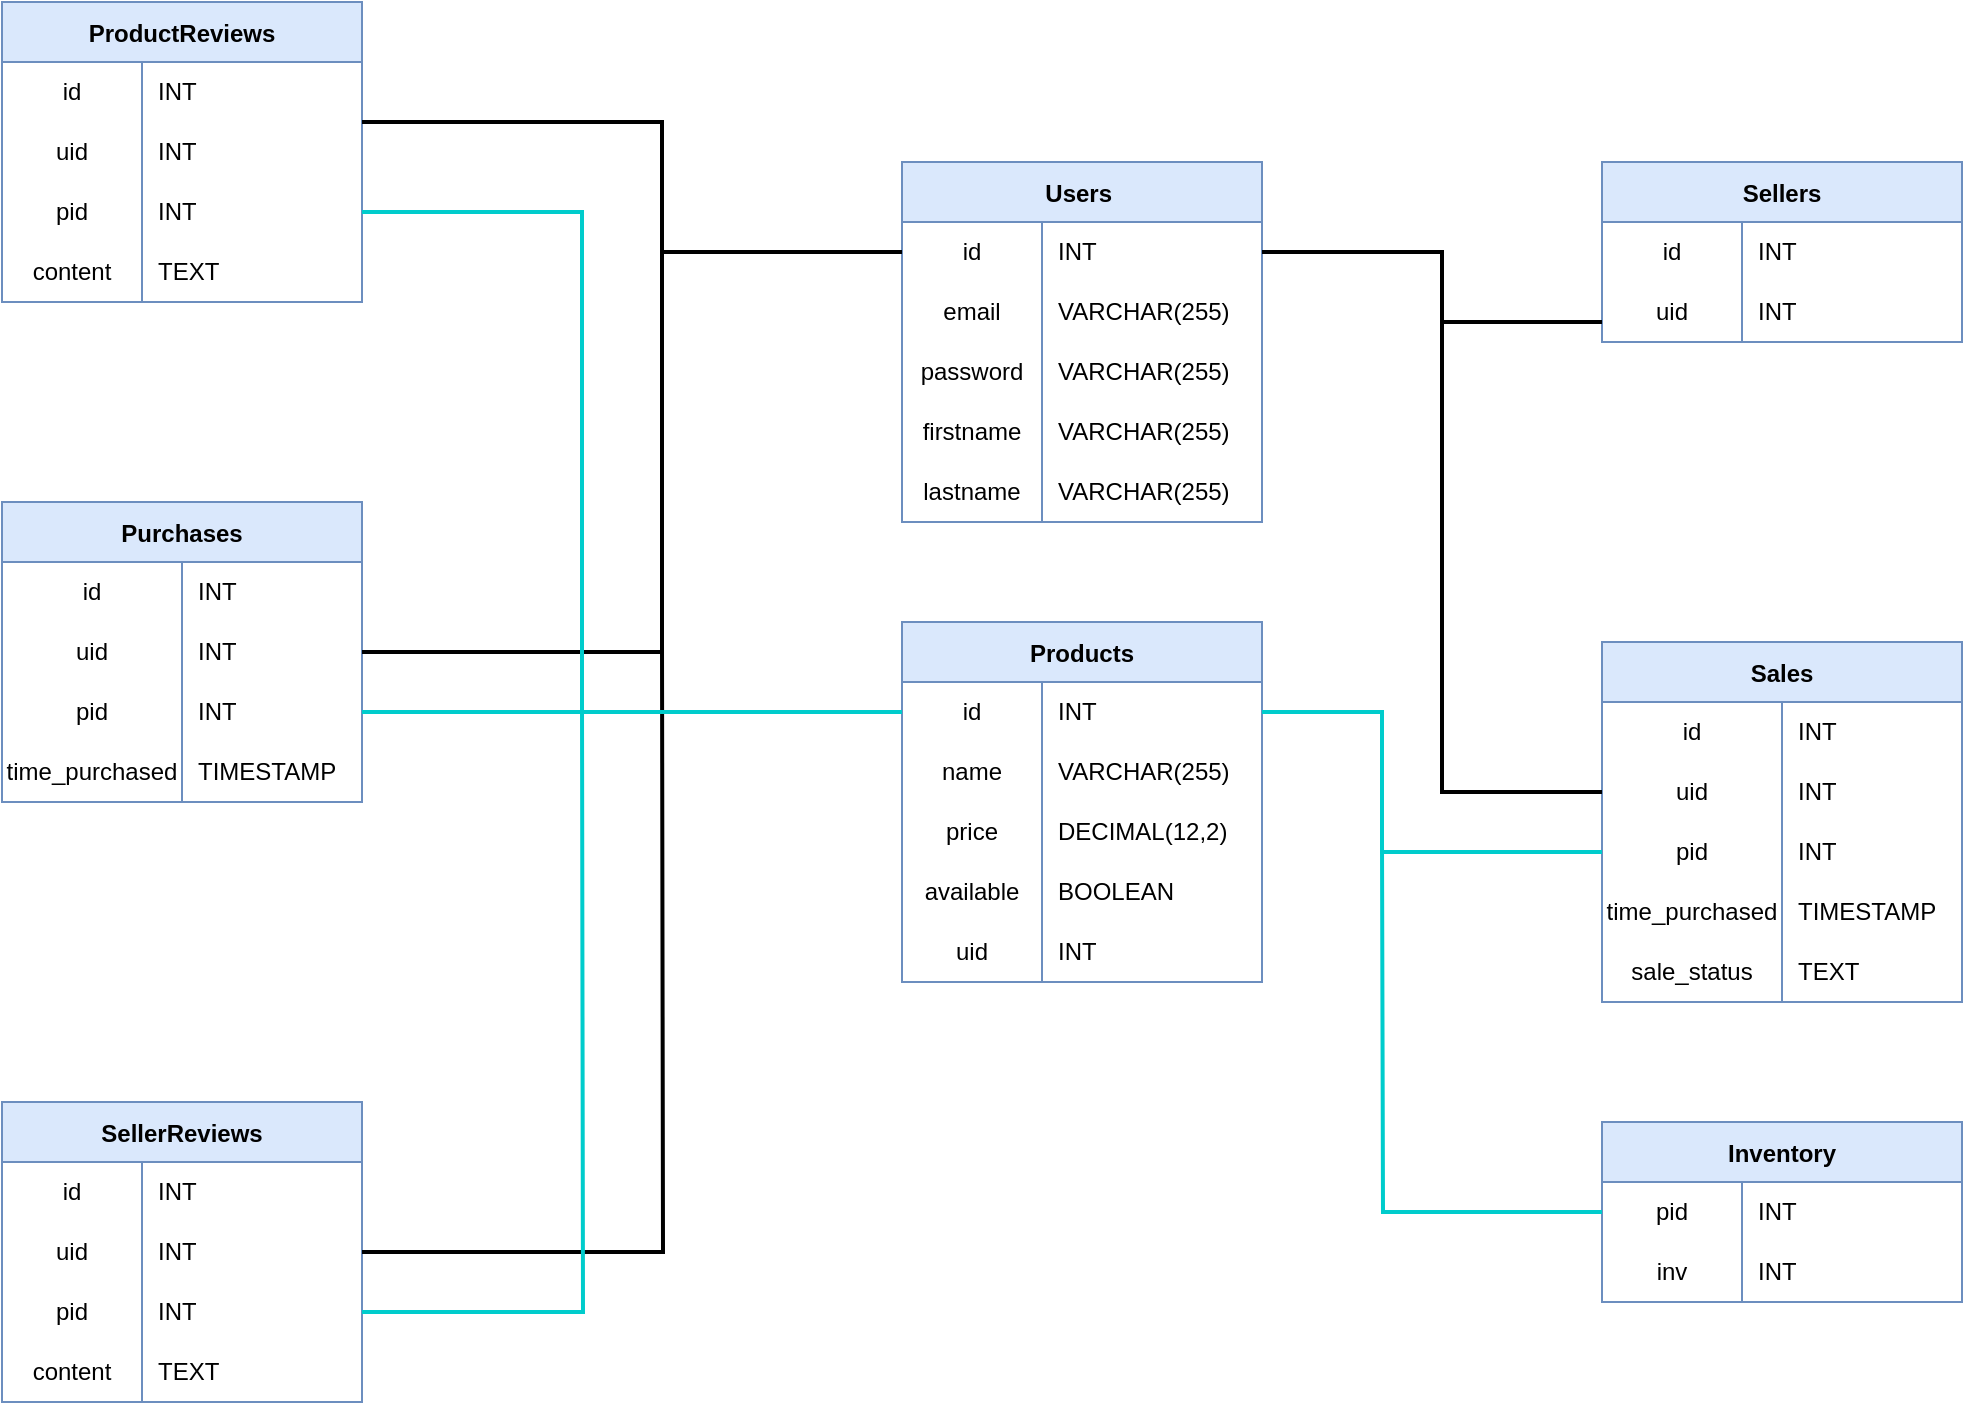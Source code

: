 <mxfile version="17.1.5" type="device"><diagram id="ZaEdLcgg36gZG8djx-GC" name="Page-1"><mxGraphModel dx="1422" dy="794" grid="1" gridSize="10" guides="1" tooltips="1" connect="1" arrows="1" fold="1" page="1" pageScale="1" pageWidth="827" pageHeight="1169" math="0" shadow="0"><root><mxCell id="0"/><mxCell id="1" parent="0"/><mxCell id="flQWHMRXKo0_DChCPyTn-26" value="Users " style="shape=table;startSize=30;container=1;collapsible=0;childLayout=tableLayout;fixedRows=1;rowLines=0;fontStyle=1;fillColor=#dae8fc;strokeColor=#6c8ebf;" parent="1" vertex="1"><mxGeometry x="540" y="90" width="180" height="180" as="geometry"/></mxCell><mxCell id="flQWHMRXKo0_DChCPyTn-27" value="" style="shape=tableRow;horizontal=0;startSize=0;swimlaneHead=0;swimlaneBody=0;top=0;left=0;bottom=0;right=0;collapsible=0;dropTarget=0;fillColor=none;points=[[0,0.5],[1,0.5]];portConstraint=eastwest;" parent="flQWHMRXKo0_DChCPyTn-26" vertex="1"><mxGeometry y="30" width="180" height="30" as="geometry"/></mxCell><mxCell id="flQWHMRXKo0_DChCPyTn-28" value="id" style="shape=partialRectangle;html=1;whiteSpace=wrap;connectable=0;fillColor=none;top=0;left=0;bottom=0;right=0;overflow=hidden;pointerEvents=1;" parent="flQWHMRXKo0_DChCPyTn-27" vertex="1"><mxGeometry width="70" height="30" as="geometry"><mxRectangle width="70" height="30" as="alternateBounds"/></mxGeometry></mxCell><mxCell id="flQWHMRXKo0_DChCPyTn-29" value="INT&lt;span style=&quot;white-space: pre&quot;&gt;&#9;&lt;/span&gt;" style="shape=partialRectangle;html=1;whiteSpace=wrap;connectable=0;fillColor=none;top=0;left=0;bottom=0;right=0;align=left;spacingLeft=6;overflow=hidden;" parent="flQWHMRXKo0_DChCPyTn-27" vertex="1"><mxGeometry x="70" width="110" height="30" as="geometry"><mxRectangle width="110" height="30" as="alternateBounds"/></mxGeometry></mxCell><mxCell id="flQWHMRXKo0_DChCPyTn-30" value="" style="shape=tableRow;horizontal=0;startSize=0;swimlaneHead=0;swimlaneBody=0;top=0;left=0;bottom=0;right=0;collapsible=0;dropTarget=0;fillColor=none;points=[[0,0.5],[1,0.5]];portConstraint=eastwest;" parent="flQWHMRXKo0_DChCPyTn-26" vertex="1"><mxGeometry y="60" width="180" height="30" as="geometry"/></mxCell><mxCell id="flQWHMRXKo0_DChCPyTn-31" value="email" style="shape=partialRectangle;html=1;whiteSpace=wrap;connectable=0;fillColor=none;top=0;left=0;bottom=0;right=0;overflow=hidden;" parent="flQWHMRXKo0_DChCPyTn-30" vertex="1"><mxGeometry width="70" height="30" as="geometry"><mxRectangle width="70" height="30" as="alternateBounds"/></mxGeometry></mxCell><mxCell id="flQWHMRXKo0_DChCPyTn-32" value="VARCHAR(255)" style="shape=partialRectangle;html=1;whiteSpace=wrap;connectable=0;fillColor=none;top=0;left=0;bottom=0;right=0;align=left;spacingLeft=6;overflow=hidden;" parent="flQWHMRXKo0_DChCPyTn-30" vertex="1"><mxGeometry x="70" width="110" height="30" as="geometry"><mxRectangle width="110" height="30" as="alternateBounds"/></mxGeometry></mxCell><mxCell id="flQWHMRXKo0_DChCPyTn-33" value="" style="shape=tableRow;horizontal=0;startSize=0;swimlaneHead=0;swimlaneBody=0;top=0;left=0;bottom=0;right=0;collapsible=0;dropTarget=0;fillColor=none;points=[[0,0.5],[1,0.5]];portConstraint=eastwest;" parent="flQWHMRXKo0_DChCPyTn-26" vertex="1"><mxGeometry y="90" width="180" height="30" as="geometry"/></mxCell><mxCell id="flQWHMRXKo0_DChCPyTn-34" value="password" style="shape=partialRectangle;html=1;whiteSpace=wrap;connectable=0;fillColor=none;top=0;left=0;bottom=0;right=0;overflow=hidden;" parent="flQWHMRXKo0_DChCPyTn-33" vertex="1"><mxGeometry width="70" height="30" as="geometry"><mxRectangle width="70" height="30" as="alternateBounds"/></mxGeometry></mxCell><mxCell id="flQWHMRXKo0_DChCPyTn-35" value="VARCHAR(255)" style="shape=partialRectangle;html=1;whiteSpace=wrap;connectable=0;fillColor=none;top=0;left=0;bottom=0;right=0;align=left;spacingLeft=6;overflow=hidden;" parent="flQWHMRXKo0_DChCPyTn-33" vertex="1"><mxGeometry x="70" width="110" height="30" as="geometry"><mxRectangle width="110" height="30" as="alternateBounds"/></mxGeometry></mxCell><mxCell id="flQWHMRXKo0_DChCPyTn-36" style="shape=tableRow;horizontal=0;startSize=0;swimlaneHead=0;swimlaneBody=0;top=0;left=0;bottom=0;right=0;collapsible=0;dropTarget=0;fillColor=none;points=[[0,0.5],[1,0.5]];portConstraint=eastwest;" parent="flQWHMRXKo0_DChCPyTn-26" vertex="1"><mxGeometry y="120" width="180" height="30" as="geometry"/></mxCell><mxCell id="flQWHMRXKo0_DChCPyTn-37" value="firstname" style="shape=partialRectangle;html=1;whiteSpace=wrap;connectable=0;fillColor=none;top=0;left=0;bottom=0;right=0;overflow=hidden;" parent="flQWHMRXKo0_DChCPyTn-36" vertex="1"><mxGeometry width="70" height="30" as="geometry"><mxRectangle width="70" height="30" as="alternateBounds"/></mxGeometry></mxCell><mxCell id="flQWHMRXKo0_DChCPyTn-38" value="VARCHAR(255)" style="shape=partialRectangle;html=1;whiteSpace=wrap;connectable=0;fillColor=none;top=0;left=0;bottom=0;right=0;align=left;spacingLeft=6;overflow=hidden;" parent="flQWHMRXKo0_DChCPyTn-36" vertex="1"><mxGeometry x="70" width="110" height="30" as="geometry"><mxRectangle width="110" height="30" as="alternateBounds"/></mxGeometry></mxCell><mxCell id="flQWHMRXKo0_DChCPyTn-39" style="shape=tableRow;horizontal=0;startSize=0;swimlaneHead=0;swimlaneBody=0;top=0;left=0;bottom=0;right=0;collapsible=0;dropTarget=0;fillColor=none;points=[[0,0.5],[1,0.5]];portConstraint=eastwest;" parent="flQWHMRXKo0_DChCPyTn-26" vertex="1"><mxGeometry y="150" width="180" height="30" as="geometry"/></mxCell><mxCell id="flQWHMRXKo0_DChCPyTn-40" value="lastname" style="shape=partialRectangle;html=1;whiteSpace=wrap;connectable=0;fillColor=none;top=0;left=0;bottom=0;right=0;overflow=hidden;" parent="flQWHMRXKo0_DChCPyTn-39" vertex="1"><mxGeometry width="70" height="30" as="geometry"><mxRectangle width="70" height="30" as="alternateBounds"/></mxGeometry></mxCell><mxCell id="flQWHMRXKo0_DChCPyTn-41" value="VARCHAR(255)" style="shape=partialRectangle;html=1;whiteSpace=wrap;connectable=0;fillColor=none;top=0;left=0;bottom=0;right=0;align=left;spacingLeft=6;overflow=hidden;" parent="flQWHMRXKo0_DChCPyTn-39" vertex="1"><mxGeometry x="70" width="110" height="30" as="geometry"><mxRectangle width="110" height="30" as="alternateBounds"/></mxGeometry></mxCell><mxCell id="flQWHMRXKo0_DChCPyTn-52" value="Purchases" style="shape=table;startSize=30;container=1;collapsible=0;childLayout=tableLayout;fixedRows=1;rowLines=0;fontStyle=1;fillColor=#dae8fc;strokeColor=#6c8ebf;" parent="1" vertex="1"><mxGeometry x="90" y="260" width="180" height="150" as="geometry"/></mxCell><mxCell id="flQWHMRXKo0_DChCPyTn-53" value="" style="shape=tableRow;horizontal=0;startSize=0;swimlaneHead=0;swimlaneBody=0;top=0;left=0;bottom=0;right=0;collapsible=0;dropTarget=0;fillColor=none;points=[[0,0.5],[1,0.5]];portConstraint=eastwest;" parent="flQWHMRXKo0_DChCPyTn-52" vertex="1"><mxGeometry y="30" width="180" height="30" as="geometry"/></mxCell><mxCell id="flQWHMRXKo0_DChCPyTn-54" value="id" style="shape=partialRectangle;html=1;whiteSpace=wrap;connectable=0;fillColor=none;top=0;left=0;bottom=0;right=0;overflow=hidden;pointerEvents=1;" parent="flQWHMRXKo0_DChCPyTn-53" vertex="1"><mxGeometry width="90" height="30" as="geometry"><mxRectangle width="90" height="30" as="alternateBounds"/></mxGeometry></mxCell><mxCell id="flQWHMRXKo0_DChCPyTn-55" value="INT&lt;span style=&quot;white-space: pre&quot;&gt;&#9;&lt;/span&gt;" style="shape=partialRectangle;html=1;whiteSpace=wrap;connectable=0;fillColor=none;top=0;left=0;bottom=0;right=0;align=left;spacingLeft=6;overflow=hidden;" parent="flQWHMRXKo0_DChCPyTn-53" vertex="1"><mxGeometry x="90" width="90" height="30" as="geometry"><mxRectangle width="90" height="30" as="alternateBounds"/></mxGeometry></mxCell><mxCell id="flQWHMRXKo0_DChCPyTn-56" value="" style="shape=tableRow;horizontal=0;startSize=0;swimlaneHead=0;swimlaneBody=0;top=0;left=0;bottom=0;right=0;collapsible=0;dropTarget=0;fillColor=none;points=[[0,0.5],[1,0.5]];portConstraint=eastwest;" parent="flQWHMRXKo0_DChCPyTn-52" vertex="1"><mxGeometry y="60" width="180" height="30" as="geometry"/></mxCell><mxCell id="flQWHMRXKo0_DChCPyTn-57" value="uid" style="shape=partialRectangle;html=1;whiteSpace=wrap;connectable=0;fillColor=none;top=0;left=0;bottom=0;right=0;overflow=hidden;" parent="flQWHMRXKo0_DChCPyTn-56" vertex="1"><mxGeometry width="90" height="30" as="geometry"><mxRectangle width="90" height="30" as="alternateBounds"/></mxGeometry></mxCell><mxCell id="flQWHMRXKo0_DChCPyTn-58" value="INT" style="shape=partialRectangle;html=1;whiteSpace=wrap;connectable=0;fillColor=none;top=0;left=0;bottom=0;right=0;align=left;spacingLeft=6;overflow=hidden;" parent="flQWHMRXKo0_DChCPyTn-56" vertex="1"><mxGeometry x="90" width="90" height="30" as="geometry"><mxRectangle width="90" height="30" as="alternateBounds"/></mxGeometry></mxCell><mxCell id="flQWHMRXKo0_DChCPyTn-59" value="" style="shape=tableRow;horizontal=0;startSize=0;swimlaneHead=0;swimlaneBody=0;top=0;left=0;bottom=0;right=0;collapsible=0;dropTarget=0;fillColor=none;points=[[0,0.5],[1,0.5]];portConstraint=eastwest;" parent="flQWHMRXKo0_DChCPyTn-52" vertex="1"><mxGeometry y="90" width="180" height="30" as="geometry"/></mxCell><mxCell id="flQWHMRXKo0_DChCPyTn-60" value="pid" style="shape=partialRectangle;html=1;whiteSpace=wrap;connectable=0;fillColor=none;top=0;left=0;bottom=0;right=0;overflow=hidden;" parent="flQWHMRXKo0_DChCPyTn-59" vertex="1"><mxGeometry width="90" height="30" as="geometry"><mxRectangle width="90" height="30" as="alternateBounds"/></mxGeometry></mxCell><mxCell id="flQWHMRXKo0_DChCPyTn-61" value="INT" style="shape=partialRectangle;html=1;whiteSpace=wrap;connectable=0;fillColor=none;top=0;left=0;bottom=0;right=0;align=left;spacingLeft=6;overflow=hidden;" parent="flQWHMRXKo0_DChCPyTn-59" vertex="1"><mxGeometry x="90" width="90" height="30" as="geometry"><mxRectangle width="90" height="30" as="alternateBounds"/></mxGeometry></mxCell><mxCell id="flQWHMRXKo0_DChCPyTn-62" style="shape=tableRow;horizontal=0;startSize=0;swimlaneHead=0;swimlaneBody=0;top=0;left=0;bottom=0;right=0;collapsible=0;dropTarget=0;fillColor=none;points=[[0,0.5],[1,0.5]];portConstraint=eastwest;" parent="flQWHMRXKo0_DChCPyTn-52" vertex="1"><mxGeometry y="120" width="180" height="30" as="geometry"/></mxCell><mxCell id="flQWHMRXKo0_DChCPyTn-63" value="time_purchased" style="shape=partialRectangle;html=1;whiteSpace=wrap;connectable=0;fillColor=none;top=0;left=0;bottom=0;right=0;overflow=hidden;" parent="flQWHMRXKo0_DChCPyTn-62" vertex="1"><mxGeometry width="90" height="30" as="geometry"><mxRectangle width="90" height="30" as="alternateBounds"/></mxGeometry></mxCell><mxCell id="flQWHMRXKo0_DChCPyTn-64" value="TIMESTAMP" style="shape=partialRectangle;html=1;whiteSpace=wrap;connectable=0;fillColor=none;top=0;left=0;bottom=0;right=0;align=left;spacingLeft=6;overflow=hidden;" parent="flQWHMRXKo0_DChCPyTn-62" vertex="1"><mxGeometry x="90" width="90" height="30" as="geometry"><mxRectangle width="90" height="30" as="alternateBounds"/></mxGeometry></mxCell><mxCell id="flQWHMRXKo0_DChCPyTn-74" style="edgeStyle=orthogonalEdgeStyle;rounded=0;jumpStyle=none;orthogonalLoop=1;jettySize=auto;html=1;entryX=0;entryY=0.5;entryDx=0;entryDy=0;fontSize=12;endArrow=none;endFill=0;strokeColor=default;strokeWidth=2;exitX=1;exitY=0.5;exitDx=0;exitDy=0;" parent="1" source="flQWHMRXKo0_DChCPyTn-56" target="flQWHMRXKo0_DChCPyTn-27" edge="1"><mxGeometry relative="1" as="geometry"><Array as="points"><mxPoint x="420" y="335"/><mxPoint x="420" y="135"/></Array></mxGeometry></mxCell><mxCell id="flQWHMRXKo0_DChCPyTn-77" value="ProductReviews" style="shape=table;startSize=30;container=1;collapsible=0;childLayout=tableLayout;fixedRows=1;rowLines=0;fontStyle=1;fillColor=#dae8fc;strokeColor=#6c8ebf;" parent="1" vertex="1"><mxGeometry x="90" y="10" width="180" height="150" as="geometry"/></mxCell><mxCell id="flQWHMRXKo0_DChCPyTn-78" value="" style="shape=tableRow;horizontal=0;startSize=0;swimlaneHead=0;swimlaneBody=0;top=0;left=0;bottom=0;right=0;collapsible=0;dropTarget=0;fillColor=none;points=[[0,0.5],[1,0.5]];portConstraint=eastwest;" parent="flQWHMRXKo0_DChCPyTn-77" vertex="1"><mxGeometry y="30" width="180" height="30" as="geometry"/></mxCell><mxCell id="flQWHMRXKo0_DChCPyTn-79" value="id" style="shape=partialRectangle;html=1;whiteSpace=wrap;connectable=0;fillColor=none;top=0;left=0;bottom=0;right=0;overflow=hidden;pointerEvents=1;" parent="flQWHMRXKo0_DChCPyTn-78" vertex="1"><mxGeometry width="70" height="30" as="geometry"><mxRectangle width="70" height="30" as="alternateBounds"/></mxGeometry></mxCell><mxCell id="flQWHMRXKo0_DChCPyTn-80" value="INT&lt;span style=&quot;white-space: pre&quot;&gt;&#9;&lt;/span&gt;" style="shape=partialRectangle;html=1;whiteSpace=wrap;connectable=0;fillColor=none;top=0;left=0;bottom=0;right=0;align=left;spacingLeft=6;overflow=hidden;" parent="flQWHMRXKo0_DChCPyTn-78" vertex="1"><mxGeometry x="70" width="110" height="30" as="geometry"><mxRectangle width="110" height="30" as="alternateBounds"/></mxGeometry></mxCell><mxCell id="flQWHMRXKo0_DChCPyTn-81" value="" style="shape=tableRow;horizontal=0;startSize=0;swimlaneHead=0;swimlaneBody=0;top=0;left=0;bottom=0;right=0;collapsible=0;dropTarget=0;fillColor=none;points=[[0,0.5],[1,0.5]];portConstraint=eastwest;" parent="flQWHMRXKo0_DChCPyTn-77" vertex="1"><mxGeometry y="60" width="180" height="30" as="geometry"/></mxCell><mxCell id="flQWHMRXKo0_DChCPyTn-82" value="uid" style="shape=partialRectangle;html=1;whiteSpace=wrap;connectable=0;fillColor=none;top=0;left=0;bottom=0;right=0;overflow=hidden;" parent="flQWHMRXKo0_DChCPyTn-81" vertex="1"><mxGeometry width="70" height="30" as="geometry"><mxRectangle width="70" height="30" as="alternateBounds"/></mxGeometry></mxCell><mxCell id="flQWHMRXKo0_DChCPyTn-83" value="INT" style="shape=partialRectangle;html=1;whiteSpace=wrap;connectable=0;fillColor=none;top=0;left=0;bottom=0;right=0;align=left;spacingLeft=6;overflow=hidden;" parent="flQWHMRXKo0_DChCPyTn-81" vertex="1"><mxGeometry x="70" width="110" height="30" as="geometry"><mxRectangle width="110" height="30" as="alternateBounds"/></mxGeometry></mxCell><mxCell id="flQWHMRXKo0_DChCPyTn-84" value="" style="shape=tableRow;horizontal=0;startSize=0;swimlaneHead=0;swimlaneBody=0;top=0;left=0;bottom=0;right=0;collapsible=0;dropTarget=0;fillColor=none;points=[[0,0.5],[1,0.5]];portConstraint=eastwest;" parent="flQWHMRXKo0_DChCPyTn-77" vertex="1"><mxGeometry y="90" width="180" height="30" as="geometry"/></mxCell><mxCell id="flQWHMRXKo0_DChCPyTn-85" value="pid" style="shape=partialRectangle;html=1;whiteSpace=wrap;connectable=0;fillColor=none;top=0;left=0;bottom=0;right=0;overflow=hidden;" parent="flQWHMRXKo0_DChCPyTn-84" vertex="1"><mxGeometry width="70" height="30" as="geometry"><mxRectangle width="70" height="30" as="alternateBounds"/></mxGeometry></mxCell><mxCell id="flQWHMRXKo0_DChCPyTn-86" value="INT" style="shape=partialRectangle;html=1;whiteSpace=wrap;connectable=0;fillColor=none;top=0;left=0;bottom=0;right=0;align=left;spacingLeft=6;overflow=hidden;" parent="flQWHMRXKo0_DChCPyTn-84" vertex="1"><mxGeometry x="70" width="110" height="30" as="geometry"><mxRectangle width="110" height="30" as="alternateBounds"/></mxGeometry></mxCell><mxCell id="flQWHMRXKo0_DChCPyTn-87" style="shape=tableRow;horizontal=0;startSize=0;swimlaneHead=0;swimlaneBody=0;top=0;left=0;bottom=0;right=0;collapsible=0;dropTarget=0;fillColor=none;points=[[0,0.5],[1,0.5]];portConstraint=eastwest;" parent="flQWHMRXKo0_DChCPyTn-77" vertex="1"><mxGeometry y="120" width="180" height="30" as="geometry"/></mxCell><mxCell id="flQWHMRXKo0_DChCPyTn-88" value="content" style="shape=partialRectangle;html=1;whiteSpace=wrap;connectable=0;fillColor=none;top=0;left=0;bottom=0;right=0;overflow=hidden;" parent="flQWHMRXKo0_DChCPyTn-87" vertex="1"><mxGeometry width="70" height="30" as="geometry"><mxRectangle width="70" height="30" as="alternateBounds"/></mxGeometry></mxCell><mxCell id="flQWHMRXKo0_DChCPyTn-89" value="TEXT" style="shape=partialRectangle;html=1;whiteSpace=wrap;connectable=0;fillColor=none;top=0;left=0;bottom=0;right=0;align=left;spacingLeft=6;overflow=hidden;" parent="flQWHMRXKo0_DChCPyTn-87" vertex="1"><mxGeometry x="70" width="110" height="30" as="geometry"><mxRectangle width="110" height="30" as="alternateBounds"/></mxGeometry></mxCell><mxCell id="flQWHMRXKo0_DChCPyTn-94" style="edgeStyle=orthogonalEdgeStyle;rounded=0;jumpStyle=none;orthogonalLoop=1;jettySize=auto;html=1;fontSize=12;endArrow=none;endFill=0;strokeColor=default;strokeWidth=2;" parent="1" source="flQWHMRXKo0_DChCPyTn-81" target="flQWHMRXKo0_DChCPyTn-27" edge="1"><mxGeometry relative="1" as="geometry"><Array as="points"><mxPoint x="420" y="70"/><mxPoint x="420" y="135"/></Array></mxGeometry></mxCell><mxCell id="flQWHMRXKo0_DChCPyTn-110" value="SellerReviews" style="shape=table;startSize=30;container=1;collapsible=0;childLayout=tableLayout;fixedRows=1;rowLines=0;fontStyle=1;fillColor=#dae8fc;strokeColor=#6c8ebf;" parent="1" vertex="1"><mxGeometry x="90" y="560" width="180" height="150" as="geometry"/></mxCell><mxCell id="flQWHMRXKo0_DChCPyTn-111" value="" style="shape=tableRow;horizontal=0;startSize=0;swimlaneHead=0;swimlaneBody=0;top=0;left=0;bottom=0;right=0;collapsible=0;dropTarget=0;fillColor=none;points=[[0,0.5],[1,0.5]];portConstraint=eastwest;" parent="flQWHMRXKo0_DChCPyTn-110" vertex="1"><mxGeometry y="30" width="180" height="30" as="geometry"/></mxCell><mxCell id="flQWHMRXKo0_DChCPyTn-112" value="id" style="shape=partialRectangle;html=1;whiteSpace=wrap;connectable=0;fillColor=none;top=0;left=0;bottom=0;right=0;overflow=hidden;pointerEvents=1;" parent="flQWHMRXKo0_DChCPyTn-111" vertex="1"><mxGeometry width="70" height="30" as="geometry"><mxRectangle width="70" height="30" as="alternateBounds"/></mxGeometry></mxCell><mxCell id="flQWHMRXKo0_DChCPyTn-113" value="INT&lt;span style=&quot;white-space: pre&quot;&gt;&#9;&lt;/span&gt;" style="shape=partialRectangle;html=1;whiteSpace=wrap;connectable=0;fillColor=none;top=0;left=0;bottom=0;right=0;align=left;spacingLeft=6;overflow=hidden;" parent="flQWHMRXKo0_DChCPyTn-111" vertex="1"><mxGeometry x="70" width="110" height="30" as="geometry"><mxRectangle width="110" height="30" as="alternateBounds"/></mxGeometry></mxCell><mxCell id="flQWHMRXKo0_DChCPyTn-114" value="" style="shape=tableRow;horizontal=0;startSize=0;swimlaneHead=0;swimlaneBody=0;top=0;left=0;bottom=0;right=0;collapsible=0;dropTarget=0;fillColor=none;points=[[0,0.5],[1,0.5]];portConstraint=eastwest;" parent="flQWHMRXKo0_DChCPyTn-110" vertex="1"><mxGeometry y="60" width="180" height="30" as="geometry"/></mxCell><mxCell id="flQWHMRXKo0_DChCPyTn-115" value="uid" style="shape=partialRectangle;html=1;whiteSpace=wrap;connectable=0;fillColor=none;top=0;left=0;bottom=0;right=0;overflow=hidden;" parent="flQWHMRXKo0_DChCPyTn-114" vertex="1"><mxGeometry width="70" height="30" as="geometry"><mxRectangle width="70" height="30" as="alternateBounds"/></mxGeometry></mxCell><mxCell id="flQWHMRXKo0_DChCPyTn-116" value="INT" style="shape=partialRectangle;html=1;whiteSpace=wrap;connectable=0;fillColor=none;top=0;left=0;bottom=0;right=0;align=left;spacingLeft=6;overflow=hidden;" parent="flQWHMRXKo0_DChCPyTn-114" vertex="1"><mxGeometry x="70" width="110" height="30" as="geometry"><mxRectangle width="110" height="30" as="alternateBounds"/></mxGeometry></mxCell><mxCell id="flQWHMRXKo0_DChCPyTn-117" value="" style="shape=tableRow;horizontal=0;startSize=0;swimlaneHead=0;swimlaneBody=0;top=0;left=0;bottom=0;right=0;collapsible=0;dropTarget=0;fillColor=none;points=[[0,0.5],[1,0.5]];portConstraint=eastwest;" parent="flQWHMRXKo0_DChCPyTn-110" vertex="1"><mxGeometry y="90" width="180" height="30" as="geometry"/></mxCell><mxCell id="flQWHMRXKo0_DChCPyTn-118" value="pid" style="shape=partialRectangle;html=1;whiteSpace=wrap;connectable=0;fillColor=none;top=0;left=0;bottom=0;right=0;overflow=hidden;" parent="flQWHMRXKo0_DChCPyTn-117" vertex="1"><mxGeometry width="70" height="30" as="geometry"><mxRectangle width="70" height="30" as="alternateBounds"/></mxGeometry></mxCell><mxCell id="flQWHMRXKo0_DChCPyTn-119" value="INT" style="shape=partialRectangle;html=1;whiteSpace=wrap;connectable=0;fillColor=none;top=0;left=0;bottom=0;right=0;align=left;spacingLeft=6;overflow=hidden;" parent="flQWHMRXKo0_DChCPyTn-117" vertex="1"><mxGeometry x="70" width="110" height="30" as="geometry"><mxRectangle width="110" height="30" as="alternateBounds"/></mxGeometry></mxCell><mxCell id="flQWHMRXKo0_DChCPyTn-120" style="shape=tableRow;horizontal=0;startSize=0;swimlaneHead=0;swimlaneBody=0;top=0;left=0;bottom=0;right=0;collapsible=0;dropTarget=0;fillColor=none;points=[[0,0.5],[1,0.5]];portConstraint=eastwest;" parent="flQWHMRXKo0_DChCPyTn-110" vertex="1"><mxGeometry y="120" width="180" height="30" as="geometry"/></mxCell><mxCell id="flQWHMRXKo0_DChCPyTn-121" value="content" style="shape=partialRectangle;html=1;whiteSpace=wrap;connectable=0;fillColor=none;top=0;left=0;bottom=0;right=0;overflow=hidden;" parent="flQWHMRXKo0_DChCPyTn-120" vertex="1"><mxGeometry width="70" height="30" as="geometry"><mxRectangle width="70" height="30" as="alternateBounds"/></mxGeometry></mxCell><mxCell id="flQWHMRXKo0_DChCPyTn-122" value="TEXT" style="shape=partialRectangle;html=1;whiteSpace=wrap;connectable=0;fillColor=none;top=0;left=0;bottom=0;right=0;align=left;spacingLeft=6;overflow=hidden;" parent="flQWHMRXKo0_DChCPyTn-120" vertex="1"><mxGeometry x="70" width="110" height="30" as="geometry"><mxRectangle width="110" height="30" as="alternateBounds"/></mxGeometry></mxCell><mxCell id="flQWHMRXKo0_DChCPyTn-124" style="edgeStyle=orthogonalEdgeStyle;rounded=0;jumpStyle=none;orthogonalLoop=1;jettySize=auto;html=1;fontSize=12;endArrow=none;endFill=0;strokeColor=default;strokeWidth=2;" parent="1" source="flQWHMRXKo0_DChCPyTn-114" edge="1"><mxGeometry relative="1" as="geometry"><mxPoint x="420" y="330" as="targetPoint"/></mxGeometry></mxCell><mxCell id="flQWHMRXKo0_DChCPyTn-125" value="Sellers" style="shape=table;startSize=30;container=1;collapsible=0;childLayout=tableLayout;fixedRows=1;rowLines=0;fontStyle=1;fillColor=#dae8fc;strokeColor=#6c8ebf;" parent="1" vertex="1"><mxGeometry x="890" y="90" width="180" height="90" as="geometry"/></mxCell><mxCell id="flQWHMRXKo0_DChCPyTn-126" value="" style="shape=tableRow;horizontal=0;startSize=0;swimlaneHead=0;swimlaneBody=0;top=0;left=0;bottom=0;right=0;collapsible=0;dropTarget=0;fillColor=none;points=[[0,0.5],[1,0.5]];portConstraint=eastwest;" parent="flQWHMRXKo0_DChCPyTn-125" vertex="1"><mxGeometry y="30" width="180" height="30" as="geometry"/></mxCell><mxCell id="flQWHMRXKo0_DChCPyTn-127" value="id" style="shape=partialRectangle;html=1;whiteSpace=wrap;connectable=0;fillColor=none;top=0;left=0;bottom=0;right=0;overflow=hidden;pointerEvents=1;" parent="flQWHMRXKo0_DChCPyTn-126" vertex="1"><mxGeometry width="70" height="30" as="geometry"><mxRectangle width="70" height="30" as="alternateBounds"/></mxGeometry></mxCell><mxCell id="flQWHMRXKo0_DChCPyTn-128" value="INT&lt;span style=&quot;white-space: pre&quot;&gt;&#9;&lt;/span&gt;" style="shape=partialRectangle;html=1;whiteSpace=wrap;connectable=0;fillColor=none;top=0;left=0;bottom=0;right=0;align=left;spacingLeft=6;overflow=hidden;" parent="flQWHMRXKo0_DChCPyTn-126" vertex="1"><mxGeometry x="70" width="110" height="30" as="geometry"><mxRectangle width="110" height="30" as="alternateBounds"/></mxGeometry></mxCell><mxCell id="flQWHMRXKo0_DChCPyTn-129" value="" style="shape=tableRow;horizontal=0;startSize=0;swimlaneHead=0;swimlaneBody=0;top=0;left=0;bottom=0;right=0;collapsible=0;dropTarget=0;fillColor=none;points=[[0,0.5],[1,0.5]];portConstraint=eastwest;" parent="flQWHMRXKo0_DChCPyTn-125" vertex="1"><mxGeometry y="60" width="180" height="30" as="geometry"/></mxCell><mxCell id="flQWHMRXKo0_DChCPyTn-130" value="uid" style="shape=partialRectangle;html=1;whiteSpace=wrap;connectable=0;fillColor=none;top=0;left=0;bottom=0;right=0;overflow=hidden;" parent="flQWHMRXKo0_DChCPyTn-129" vertex="1"><mxGeometry width="70" height="30" as="geometry"><mxRectangle width="70" height="30" as="alternateBounds"/></mxGeometry></mxCell><mxCell id="flQWHMRXKo0_DChCPyTn-131" value="INT" style="shape=partialRectangle;html=1;whiteSpace=wrap;connectable=0;fillColor=none;top=0;left=0;bottom=0;right=0;align=left;spacingLeft=6;overflow=hidden;" parent="flQWHMRXKo0_DChCPyTn-129" vertex="1"><mxGeometry x="70" width="110" height="30" as="geometry"><mxRectangle width="110" height="30" as="alternateBounds"/></mxGeometry></mxCell><mxCell id="flQWHMRXKo0_DChCPyTn-141" style="edgeStyle=orthogonalEdgeStyle;rounded=0;jumpStyle=none;orthogonalLoop=1;jettySize=auto;html=1;fontSize=12;endArrow=none;endFill=0;strokeColor=default;strokeWidth=2;" parent="1" source="flQWHMRXKo0_DChCPyTn-129" target="flQWHMRXKo0_DChCPyTn-27" edge="1"><mxGeometry relative="1" as="geometry"><Array as="points"><mxPoint x="810" y="170"/><mxPoint x="810" y="135"/></Array></mxGeometry></mxCell><mxCell id="flQWHMRXKo0_DChCPyTn-142" value="Products" style="shape=table;startSize=30;container=1;collapsible=0;childLayout=tableLayout;fixedRows=1;rowLines=0;fontStyle=1;fillColor=#dae8fc;strokeColor=#6c8ebf;" parent="1" vertex="1"><mxGeometry x="540" y="320" width="180" height="180" as="geometry"/></mxCell><mxCell id="flQWHMRXKo0_DChCPyTn-143" value="" style="shape=tableRow;horizontal=0;startSize=0;swimlaneHead=0;swimlaneBody=0;top=0;left=0;bottom=0;right=0;collapsible=0;dropTarget=0;fillColor=none;points=[[0,0.5],[1,0.5]];portConstraint=eastwest;" parent="flQWHMRXKo0_DChCPyTn-142" vertex="1"><mxGeometry y="30" width="180" height="30" as="geometry"/></mxCell><mxCell id="flQWHMRXKo0_DChCPyTn-144" value="id" style="shape=partialRectangle;html=1;whiteSpace=wrap;connectable=0;fillColor=none;top=0;left=0;bottom=0;right=0;overflow=hidden;pointerEvents=1;" parent="flQWHMRXKo0_DChCPyTn-143" vertex="1"><mxGeometry width="70" height="30" as="geometry"><mxRectangle width="70" height="30" as="alternateBounds"/></mxGeometry></mxCell><mxCell id="flQWHMRXKo0_DChCPyTn-145" value="INT&lt;span style=&quot;white-space: pre&quot;&gt;&#9;&lt;/span&gt;" style="shape=partialRectangle;html=1;whiteSpace=wrap;connectable=0;fillColor=none;top=0;left=0;bottom=0;right=0;align=left;spacingLeft=6;overflow=hidden;" parent="flQWHMRXKo0_DChCPyTn-143" vertex="1"><mxGeometry x="70" width="110" height="30" as="geometry"><mxRectangle width="110" height="30" as="alternateBounds"/></mxGeometry></mxCell><mxCell id="flQWHMRXKo0_DChCPyTn-146" value="" style="shape=tableRow;horizontal=0;startSize=0;swimlaneHead=0;swimlaneBody=0;top=0;left=0;bottom=0;right=0;collapsible=0;dropTarget=0;fillColor=none;points=[[0,0.5],[1,0.5]];portConstraint=eastwest;" parent="flQWHMRXKo0_DChCPyTn-142" vertex="1"><mxGeometry y="60" width="180" height="30" as="geometry"/></mxCell><mxCell id="flQWHMRXKo0_DChCPyTn-147" value="name" style="shape=partialRectangle;html=1;whiteSpace=wrap;connectable=0;fillColor=none;top=0;left=0;bottom=0;right=0;overflow=hidden;" parent="flQWHMRXKo0_DChCPyTn-146" vertex="1"><mxGeometry width="70" height="30" as="geometry"><mxRectangle width="70" height="30" as="alternateBounds"/></mxGeometry></mxCell><mxCell id="flQWHMRXKo0_DChCPyTn-148" value="VARCHAR(255)" style="shape=partialRectangle;html=1;whiteSpace=wrap;connectable=0;fillColor=none;top=0;left=0;bottom=0;right=0;align=left;spacingLeft=6;overflow=hidden;" parent="flQWHMRXKo0_DChCPyTn-146" vertex="1"><mxGeometry x="70" width="110" height="30" as="geometry"><mxRectangle width="110" height="30" as="alternateBounds"/></mxGeometry></mxCell><mxCell id="flQWHMRXKo0_DChCPyTn-149" value="" style="shape=tableRow;horizontal=0;startSize=0;swimlaneHead=0;swimlaneBody=0;top=0;left=0;bottom=0;right=0;collapsible=0;dropTarget=0;fillColor=none;points=[[0,0.5],[1,0.5]];portConstraint=eastwest;" parent="flQWHMRXKo0_DChCPyTn-142" vertex="1"><mxGeometry y="90" width="180" height="30" as="geometry"/></mxCell><mxCell id="flQWHMRXKo0_DChCPyTn-150" value="price" style="shape=partialRectangle;html=1;whiteSpace=wrap;connectable=0;fillColor=none;top=0;left=0;bottom=0;right=0;overflow=hidden;" parent="flQWHMRXKo0_DChCPyTn-149" vertex="1"><mxGeometry width="70" height="30" as="geometry"><mxRectangle width="70" height="30" as="alternateBounds"/></mxGeometry></mxCell><mxCell id="flQWHMRXKo0_DChCPyTn-151" value="DECIMAL(12,2)" style="shape=partialRectangle;html=1;whiteSpace=wrap;connectable=0;fillColor=none;top=0;left=0;bottom=0;right=0;align=left;spacingLeft=6;overflow=hidden;" parent="flQWHMRXKo0_DChCPyTn-149" vertex="1"><mxGeometry x="70" width="110" height="30" as="geometry"><mxRectangle width="110" height="30" as="alternateBounds"/></mxGeometry></mxCell><mxCell id="flQWHMRXKo0_DChCPyTn-152" style="shape=tableRow;horizontal=0;startSize=0;swimlaneHead=0;swimlaneBody=0;top=0;left=0;bottom=0;right=0;collapsible=0;dropTarget=0;fillColor=none;points=[[0,0.5],[1,0.5]];portConstraint=eastwest;" parent="flQWHMRXKo0_DChCPyTn-142" vertex="1"><mxGeometry y="120" width="180" height="30" as="geometry"/></mxCell><mxCell id="flQWHMRXKo0_DChCPyTn-153" value="available" style="shape=partialRectangle;html=1;whiteSpace=wrap;connectable=0;fillColor=none;top=0;left=0;bottom=0;right=0;overflow=hidden;" parent="flQWHMRXKo0_DChCPyTn-152" vertex="1"><mxGeometry width="70" height="30" as="geometry"><mxRectangle width="70" height="30" as="alternateBounds"/></mxGeometry></mxCell><mxCell id="flQWHMRXKo0_DChCPyTn-154" value="BOOLEAN" style="shape=partialRectangle;html=1;whiteSpace=wrap;connectable=0;fillColor=none;top=0;left=0;bottom=0;right=0;align=left;spacingLeft=6;overflow=hidden;" parent="flQWHMRXKo0_DChCPyTn-152" vertex="1"><mxGeometry x="70" width="110" height="30" as="geometry"><mxRectangle width="110" height="30" as="alternateBounds"/></mxGeometry></mxCell><mxCell id="flQWHMRXKo0_DChCPyTn-155" style="shape=tableRow;horizontal=0;startSize=0;swimlaneHead=0;swimlaneBody=0;top=0;left=0;bottom=0;right=0;collapsible=0;dropTarget=0;fillColor=none;points=[[0,0.5],[1,0.5]];portConstraint=eastwest;" parent="flQWHMRXKo0_DChCPyTn-142" vertex="1"><mxGeometry y="150" width="180" height="30" as="geometry"/></mxCell><mxCell id="flQWHMRXKo0_DChCPyTn-156" value="uid" style="shape=partialRectangle;html=1;whiteSpace=wrap;connectable=0;fillColor=none;top=0;left=0;bottom=0;right=0;overflow=hidden;" parent="flQWHMRXKo0_DChCPyTn-155" vertex="1"><mxGeometry width="70" height="30" as="geometry"><mxRectangle width="70" height="30" as="alternateBounds"/></mxGeometry></mxCell><mxCell id="flQWHMRXKo0_DChCPyTn-157" value="INT" style="shape=partialRectangle;html=1;whiteSpace=wrap;connectable=0;fillColor=none;top=0;left=0;bottom=0;right=0;align=left;spacingLeft=6;overflow=hidden;" parent="flQWHMRXKo0_DChCPyTn-155" vertex="1"><mxGeometry x="70" width="110" height="30" as="geometry"><mxRectangle width="110" height="30" as="alternateBounds"/></mxGeometry></mxCell><mxCell id="flQWHMRXKo0_DChCPyTn-160" style="edgeStyle=orthogonalEdgeStyle;rounded=0;jumpStyle=none;orthogonalLoop=1;jettySize=auto;html=1;entryX=1;entryY=0.5;entryDx=0;entryDy=0;fontSize=12;endArrow=none;endFill=0;strokeColor=#00CCCC;strokeWidth=2;" parent="1" source="flQWHMRXKo0_DChCPyTn-143" target="flQWHMRXKo0_DChCPyTn-84" edge="1"><mxGeometry relative="1" as="geometry"><Array as="points"><mxPoint x="380" y="365"/><mxPoint x="380" y="115"/></Array></mxGeometry></mxCell><mxCell id="flQWHMRXKo0_DChCPyTn-163" style="edgeStyle=orthogonalEdgeStyle;rounded=0;jumpStyle=none;orthogonalLoop=1;jettySize=auto;html=1;fontSize=12;endArrow=none;endFill=0;strokeColor=#00CCCC;strokeWidth=2;" parent="1" source="flQWHMRXKo0_DChCPyTn-59" edge="1"><mxGeometry relative="1" as="geometry"><mxPoint x="380" y="360" as="targetPoint"/><Array as="points"><mxPoint x="380" y="365"/></Array></mxGeometry></mxCell><mxCell id="flQWHMRXKo0_DChCPyTn-164" style="edgeStyle=orthogonalEdgeStyle;rounded=0;jumpStyle=none;orthogonalLoop=1;jettySize=auto;html=1;fontSize=12;endArrow=none;endFill=0;strokeColor=#00CCCC;strokeWidth=2;" parent="1" source="flQWHMRXKo0_DChCPyTn-117" edge="1"><mxGeometry relative="1" as="geometry"><mxPoint x="380" y="360" as="targetPoint"/></mxGeometry></mxCell><mxCell id="M1mzCz1GXoc56_Xy_-wA-2" value="Sales" style="shape=table;startSize=30;container=1;collapsible=0;childLayout=tableLayout;fixedRows=1;rowLines=0;fontStyle=1;fillColor=#dae8fc;strokeColor=#6c8ebf;" parent="1" vertex="1"><mxGeometry x="890" y="330" width="180" height="180" as="geometry"/></mxCell><mxCell id="M1mzCz1GXoc56_Xy_-wA-3" value="" style="shape=tableRow;horizontal=0;startSize=0;swimlaneHead=0;swimlaneBody=0;top=0;left=0;bottom=0;right=0;collapsible=0;dropTarget=0;fillColor=none;points=[[0,0.5],[1,0.5]];portConstraint=eastwest;" parent="M1mzCz1GXoc56_Xy_-wA-2" vertex="1"><mxGeometry y="30" width="180" height="30" as="geometry"/></mxCell><mxCell id="M1mzCz1GXoc56_Xy_-wA-4" value="id" style="shape=partialRectangle;html=1;whiteSpace=wrap;connectable=0;fillColor=none;top=0;left=0;bottom=0;right=0;overflow=hidden;pointerEvents=1;" parent="M1mzCz1GXoc56_Xy_-wA-3" vertex="1"><mxGeometry width="90" height="30" as="geometry"><mxRectangle width="90" height="30" as="alternateBounds"/></mxGeometry></mxCell><mxCell id="M1mzCz1GXoc56_Xy_-wA-5" value="INT&lt;span style=&quot;white-space: pre&quot;&gt;&#9;&lt;/span&gt;" style="shape=partialRectangle;html=1;whiteSpace=wrap;connectable=0;fillColor=none;top=0;left=0;bottom=0;right=0;align=left;spacingLeft=6;overflow=hidden;" parent="M1mzCz1GXoc56_Xy_-wA-3" vertex="1"><mxGeometry x="90" width="90" height="30" as="geometry"><mxRectangle width="90" height="30" as="alternateBounds"/></mxGeometry></mxCell><mxCell id="M1mzCz1GXoc56_Xy_-wA-6" value="" style="shape=tableRow;horizontal=0;startSize=0;swimlaneHead=0;swimlaneBody=0;top=0;left=0;bottom=0;right=0;collapsible=0;dropTarget=0;fillColor=none;points=[[0,0.5],[1,0.5]];portConstraint=eastwest;" parent="M1mzCz1GXoc56_Xy_-wA-2" vertex="1"><mxGeometry y="60" width="180" height="30" as="geometry"/></mxCell><mxCell id="M1mzCz1GXoc56_Xy_-wA-7" value="uid" style="shape=partialRectangle;html=1;whiteSpace=wrap;connectable=0;fillColor=none;top=0;left=0;bottom=0;right=0;overflow=hidden;" parent="M1mzCz1GXoc56_Xy_-wA-6" vertex="1"><mxGeometry width="90" height="30" as="geometry"><mxRectangle width="90" height="30" as="alternateBounds"/></mxGeometry></mxCell><mxCell id="M1mzCz1GXoc56_Xy_-wA-8" value="INT" style="shape=partialRectangle;html=1;whiteSpace=wrap;connectable=0;fillColor=none;top=0;left=0;bottom=0;right=0;align=left;spacingLeft=6;overflow=hidden;" parent="M1mzCz1GXoc56_Xy_-wA-6" vertex="1"><mxGeometry x="90" width="90" height="30" as="geometry"><mxRectangle width="90" height="30" as="alternateBounds"/></mxGeometry></mxCell><mxCell id="M1mzCz1GXoc56_Xy_-wA-9" value="" style="shape=tableRow;horizontal=0;startSize=0;swimlaneHead=0;swimlaneBody=0;top=0;left=0;bottom=0;right=0;collapsible=0;dropTarget=0;fillColor=none;points=[[0,0.5],[1,0.5]];portConstraint=eastwest;" parent="M1mzCz1GXoc56_Xy_-wA-2" vertex="1"><mxGeometry y="90" width="180" height="30" as="geometry"/></mxCell><mxCell id="M1mzCz1GXoc56_Xy_-wA-10" value="pid" style="shape=partialRectangle;html=1;whiteSpace=wrap;connectable=0;fillColor=none;top=0;left=0;bottom=0;right=0;overflow=hidden;" parent="M1mzCz1GXoc56_Xy_-wA-9" vertex="1"><mxGeometry width="90" height="30" as="geometry"><mxRectangle width="90" height="30" as="alternateBounds"/></mxGeometry></mxCell><mxCell id="M1mzCz1GXoc56_Xy_-wA-11" value="INT" style="shape=partialRectangle;html=1;whiteSpace=wrap;connectable=0;fillColor=none;top=0;left=0;bottom=0;right=0;align=left;spacingLeft=6;overflow=hidden;" parent="M1mzCz1GXoc56_Xy_-wA-9" vertex="1"><mxGeometry x="90" width="90" height="30" as="geometry"><mxRectangle width="90" height="30" as="alternateBounds"/></mxGeometry></mxCell><mxCell id="M1mzCz1GXoc56_Xy_-wA-12" style="shape=tableRow;horizontal=0;startSize=0;swimlaneHead=0;swimlaneBody=0;top=0;left=0;bottom=0;right=0;collapsible=0;dropTarget=0;fillColor=none;points=[[0,0.5],[1,0.5]];portConstraint=eastwest;" parent="M1mzCz1GXoc56_Xy_-wA-2" vertex="1"><mxGeometry y="120" width="180" height="30" as="geometry"/></mxCell><mxCell id="M1mzCz1GXoc56_Xy_-wA-13" value="time_purchased" style="shape=partialRectangle;html=1;whiteSpace=wrap;connectable=0;fillColor=none;top=0;left=0;bottom=0;right=0;overflow=hidden;" parent="M1mzCz1GXoc56_Xy_-wA-12" vertex="1"><mxGeometry width="90" height="30" as="geometry"><mxRectangle width="90" height="30" as="alternateBounds"/></mxGeometry></mxCell><mxCell id="M1mzCz1GXoc56_Xy_-wA-14" value="TIMESTAMP" style="shape=partialRectangle;html=1;whiteSpace=wrap;connectable=0;fillColor=none;top=0;left=0;bottom=0;right=0;align=left;spacingLeft=6;overflow=hidden;" parent="M1mzCz1GXoc56_Xy_-wA-12" vertex="1"><mxGeometry x="90" width="90" height="30" as="geometry"><mxRectangle width="90" height="30" as="alternateBounds"/></mxGeometry></mxCell><mxCell id="M1mzCz1GXoc56_Xy_-wA-15" style="shape=tableRow;horizontal=0;startSize=0;swimlaneHead=0;swimlaneBody=0;top=0;left=0;bottom=0;right=0;collapsible=0;dropTarget=0;fillColor=none;points=[[0,0.5],[1,0.5]];portConstraint=eastwest;" parent="M1mzCz1GXoc56_Xy_-wA-2" vertex="1"><mxGeometry y="150" width="180" height="30" as="geometry"/></mxCell><mxCell id="M1mzCz1GXoc56_Xy_-wA-16" value="sale_status" style="shape=partialRectangle;html=1;whiteSpace=wrap;connectable=0;fillColor=none;top=0;left=0;bottom=0;right=0;overflow=hidden;" parent="M1mzCz1GXoc56_Xy_-wA-15" vertex="1"><mxGeometry width="90" height="30" as="geometry"><mxRectangle width="90" height="30" as="alternateBounds"/></mxGeometry></mxCell><mxCell id="M1mzCz1GXoc56_Xy_-wA-17" value="TEXT" style="shape=partialRectangle;html=1;whiteSpace=wrap;connectable=0;fillColor=none;top=0;left=0;bottom=0;right=0;align=left;spacingLeft=6;overflow=hidden;" parent="M1mzCz1GXoc56_Xy_-wA-15" vertex="1"><mxGeometry x="90" width="90" height="30" as="geometry"><mxRectangle width="90" height="30" as="alternateBounds"/></mxGeometry></mxCell><mxCell id="M1mzCz1GXoc56_Xy_-wA-18" style="edgeStyle=orthogonalEdgeStyle;rounded=0;orthogonalLoop=1;jettySize=auto;html=1;strokeWidth=2;endArrow=none;endFill=0;strokeColor=#00CCCC;" parent="1" source="M1mzCz1GXoc56_Xy_-wA-9" target="flQWHMRXKo0_DChCPyTn-143" edge="1"><mxGeometry relative="1" as="geometry"><Array as="points"><mxPoint x="780" y="435"/><mxPoint x="780" y="365"/></Array></mxGeometry></mxCell><mxCell id="M1mzCz1GXoc56_Xy_-wA-19" style="edgeStyle=orthogonalEdgeStyle;rounded=0;orthogonalLoop=1;jettySize=auto;html=1;exitX=0;exitY=0.5;exitDx=0;exitDy=0;endArrow=none;endFill=0;strokeWidth=2;entryX=1;entryY=0.5;entryDx=0;entryDy=0;" parent="1" source="M1mzCz1GXoc56_Xy_-wA-6" target="flQWHMRXKo0_DChCPyTn-27" edge="1"><mxGeometry relative="1" as="geometry"><mxPoint x="770" y="140" as="targetPoint"/><Array as="points"><mxPoint x="810" y="405"/><mxPoint x="810" y="135"/></Array></mxGeometry></mxCell><mxCell id="3z44xeeA-Tv6AQxuY3TD-1" value="Inventory" style="shape=table;startSize=30;container=1;collapsible=0;childLayout=tableLayout;fixedRows=1;rowLines=0;fontStyle=1;fillColor=#dae8fc;strokeColor=#6c8ebf;" vertex="1" parent="1"><mxGeometry x="890" y="570" width="180" height="90" as="geometry"/></mxCell><mxCell id="3z44xeeA-Tv6AQxuY3TD-2" value="" style="shape=tableRow;horizontal=0;startSize=0;swimlaneHead=0;swimlaneBody=0;top=0;left=0;bottom=0;right=0;collapsible=0;dropTarget=0;fillColor=none;points=[[0,0.5],[1,0.5]];portConstraint=eastwest;" vertex="1" parent="3z44xeeA-Tv6AQxuY3TD-1"><mxGeometry y="30" width="180" height="30" as="geometry"/></mxCell><mxCell id="3z44xeeA-Tv6AQxuY3TD-3" value="pid" style="shape=partialRectangle;html=1;whiteSpace=wrap;connectable=0;fillColor=none;top=0;left=0;bottom=0;right=0;overflow=hidden;pointerEvents=1;" vertex="1" parent="3z44xeeA-Tv6AQxuY3TD-2"><mxGeometry width="70" height="30" as="geometry"><mxRectangle width="70" height="30" as="alternateBounds"/></mxGeometry></mxCell><mxCell id="3z44xeeA-Tv6AQxuY3TD-4" value="INT&lt;span style=&quot;white-space: pre&quot;&gt;&#9;&lt;/span&gt;" style="shape=partialRectangle;html=1;whiteSpace=wrap;connectable=0;fillColor=none;top=0;left=0;bottom=0;right=0;align=left;spacingLeft=6;overflow=hidden;" vertex="1" parent="3z44xeeA-Tv6AQxuY3TD-2"><mxGeometry x="70" width="110" height="30" as="geometry"><mxRectangle width="110" height="30" as="alternateBounds"/></mxGeometry></mxCell><mxCell id="3z44xeeA-Tv6AQxuY3TD-5" value="" style="shape=tableRow;horizontal=0;startSize=0;swimlaneHead=0;swimlaneBody=0;top=0;left=0;bottom=0;right=0;collapsible=0;dropTarget=0;fillColor=none;points=[[0,0.5],[1,0.5]];portConstraint=eastwest;" vertex="1" parent="3z44xeeA-Tv6AQxuY3TD-1"><mxGeometry y="60" width="180" height="30" as="geometry"/></mxCell><mxCell id="3z44xeeA-Tv6AQxuY3TD-6" value="inv" style="shape=partialRectangle;html=1;whiteSpace=wrap;connectable=0;fillColor=none;top=0;left=0;bottom=0;right=0;overflow=hidden;" vertex="1" parent="3z44xeeA-Tv6AQxuY3TD-5"><mxGeometry width="70" height="30" as="geometry"><mxRectangle width="70" height="30" as="alternateBounds"/></mxGeometry></mxCell><mxCell id="3z44xeeA-Tv6AQxuY3TD-7" value="INT" style="shape=partialRectangle;html=1;whiteSpace=wrap;connectable=0;fillColor=none;top=0;left=0;bottom=0;right=0;align=left;spacingLeft=6;overflow=hidden;" vertex="1" parent="3z44xeeA-Tv6AQxuY3TD-5"><mxGeometry x="70" width="110" height="30" as="geometry"><mxRectangle width="110" height="30" as="alternateBounds"/></mxGeometry></mxCell><mxCell id="3z44xeeA-Tv6AQxuY3TD-8" style="edgeStyle=orthogonalEdgeStyle;rounded=0;orthogonalLoop=1;jettySize=auto;html=1;strokeWidth=2;strokeColor=#00CCCC;endArrow=none;endFill=0;" edge="1" parent="1" source="3z44xeeA-Tv6AQxuY3TD-2"><mxGeometry relative="1" as="geometry"><mxPoint x="780" y="430" as="targetPoint"/></mxGeometry></mxCell></root></mxGraphModel></diagram></mxfile>
